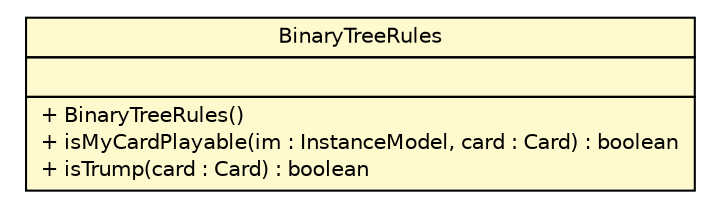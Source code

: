 #!/usr/local/bin/dot
#
# Class diagram 
# Generated by UMLGraph version R5_6 (http://www.umlgraph.org/)
#

digraph G {
	edge [fontname="Helvetica",fontsize=10,labelfontname="Helvetica",labelfontsize=10];
	node [fontname="Helvetica",fontsize=10,shape=plaintext];
	nodesep=0.25;
	ranksep=0.5;
	// Client.BinaryTreeRules
	c684 [label=<<table title="Client.BinaryTreeRules" border="0" cellborder="1" cellspacing="0" cellpadding="2" port="p" bgcolor="lemonChiffon" href="./BinaryTreeRules.html">
		<tr><td><table border="0" cellspacing="0" cellpadding="1">
<tr><td align="center" balign="center"> BinaryTreeRules </td></tr>
		</table></td></tr>
		<tr><td><table border="0" cellspacing="0" cellpadding="1">
<tr><td align="left" balign="left">  </td></tr>
		</table></td></tr>
		<tr><td><table border="0" cellspacing="0" cellpadding="1">
<tr><td align="left" balign="left"> + BinaryTreeRules() </td></tr>
<tr><td align="left" balign="left"> + isMyCardPlayable(im : InstanceModel, card : Card) : boolean </td></tr>
<tr><td align="left" balign="left"> + isTrump(card : Card) : boolean </td></tr>
		</table></td></tr>
		</table>>, URL="./BinaryTreeRules.html", fontname="Helvetica", fontcolor="black", fontsize=10.0];
}

